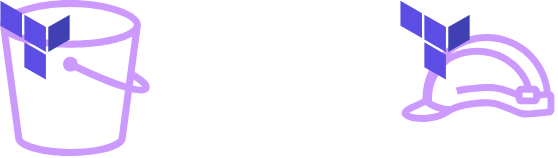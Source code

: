 <mxfile version="20.8.11" type="github">
  <diagram name="Page-1" id="Uy1ApQYzt9IStjCKyEoG">
    <mxGraphModel dx="2522" dy="1415" grid="1" gridSize="10" guides="1" tooltips="1" connect="1" arrows="1" fold="1" page="1" pageScale="1" pageWidth="850" pageHeight="1100" math="0" shadow="0">
      <root>
        <mxCell id="0" />
        <mxCell id="1" parent="0" />
        <mxCell id="QSik6vEQDc31_XHXcR2p-1" value="" style="sketch=0;outlineConnect=0;fontColor=#232F3E;gradientColor=none;fillColor=#CC99FF;strokeColor=none;dashed=0;verticalLabelPosition=bottom;verticalAlign=top;align=center;html=1;fontSize=12;fontStyle=0;aspect=fixed;pointerEvents=1;shape=mxgraph.aws4.bucket;container=0;" parent="1" vertex="1">
          <mxGeometry x="240" y="280" width="75" height="78" as="geometry" />
        </mxCell>
        <mxCell id="QSik6vEQDc31_XHXcR2p-2" value="" style="shape=image;verticalLabelPosition=bottom;labelBackgroundColor=default;verticalAlign=top;aspect=fixed;imageAspect=0;image=data:image/svg+xml,PHN2ZyB4bWxucz0iaHR0cDovL3d3dy53My5vcmcvMjAwMC9zdmciIGZpbGw9Im5vbmUiIHZpZXdCb3g9IjAgMCA2NCA2NCIgaGVpZ2h0PSI4MDBweCIgd2lkdGg9IjgwMHB4Ij48cGF0aCBmaWxsPSIjNDA0MEIyIiBkPSJNMzguMDYgMjYuMTUxdjExLjQ3M0w0OCAzMS44OTFWMjAuNDA2bC05Ljk0IDUuNzQ1eiIvPjxwYXRoIGZpbGw9IiM1QzRFRTUiIGQ9Im0yNy4wMyAyMC40MDYgOS45NCA1Ljc0NXYxMS40NzNsLTkuOTQtNS43NFYyMC40MDd6TTE2IDE0djExLjQ3OWw5Ljk0IDUuNzR2LTExLjQ4TDE2IDE0em0xMS4wMyAzMC42MjQgOS45NCA1Ljc0di0xMS40OGwtOS45NC01LjczOXYxMS40OHoiLz48L3N2Zz4=;clipPath=inset(21.33% 25% 21% 24.67%);imageBackground=none;container=0;" parent="1" vertex="1">
          <mxGeometry x="240" y="280" width="34.91" height="40" as="geometry" />
        </mxCell>
        <mxCell id="HuJJtsuIyWC_aBRujNCc-4" value="" style="group" vertex="1" connectable="0" parent="1">
          <mxGeometry x="440" y="280" width="78" height="61" as="geometry" />
        </mxCell>
        <mxCell id="HuJJtsuIyWC_aBRujNCc-1" value="" style="sketch=0;outlineConnect=0;fontColor=#232F3E;gradientColor=none;fillColor=#CC99FF;strokeColor=none;dashed=0;verticalLabelPosition=bottom;verticalAlign=top;align=center;html=1;fontSize=12;fontStyle=0;aspect=fixed;pointerEvents=1;shape=mxgraph.aws4.role;" vertex="1" parent="HuJJtsuIyWC_aBRujNCc-4">
          <mxGeometry y="17" width="78" height="44" as="geometry" />
        </mxCell>
        <mxCell id="HuJJtsuIyWC_aBRujNCc-3" value="" style="shape=image;verticalLabelPosition=bottom;labelBackgroundColor=default;verticalAlign=top;aspect=fixed;imageAspect=0;image=data:image/svg+xml,PHN2ZyB4bWxucz0iaHR0cDovL3d3dy53My5vcmcvMjAwMC9zdmciIGZpbGw9Im5vbmUiIHZpZXdCb3g9IjAgMCA2NCA2NCIgaGVpZ2h0PSI4MDBweCIgd2lkdGg9IjgwMHB4Ij48cGF0aCBmaWxsPSIjNDA0MEIyIiBkPSJNMzguMDYgMjYuMTUxdjExLjQ3M0w0OCAzMS44OTFWMjAuNDA2bC05Ljk0IDUuNzQ1eiIvPjxwYXRoIGZpbGw9IiM1QzRFRTUiIGQ9Im0yNy4wMyAyMC40MDYgOS45NCA1Ljc0NXYxMS40NzNsLTkuOTQtNS43NFYyMC40MDd6TTE2IDE0djExLjQ3OWw5Ljk0IDUuNzR2LTExLjQ4TDE2IDE0em0xMS4wMyAzMC42MjQgOS45NCA1Ljc0di0xMS40OGwtOS45NC01LjczOXYxMS40OHoiLz48L3N2Zz4=;clipPath=inset(21.33% 25% 21% 24.67%);imageBackground=none;container=0;" vertex="1" parent="HuJJtsuIyWC_aBRujNCc-4">
          <mxGeometry width="34.91" height="40" as="geometry" />
        </mxCell>
      </root>
    </mxGraphModel>
  </diagram>
</mxfile>
